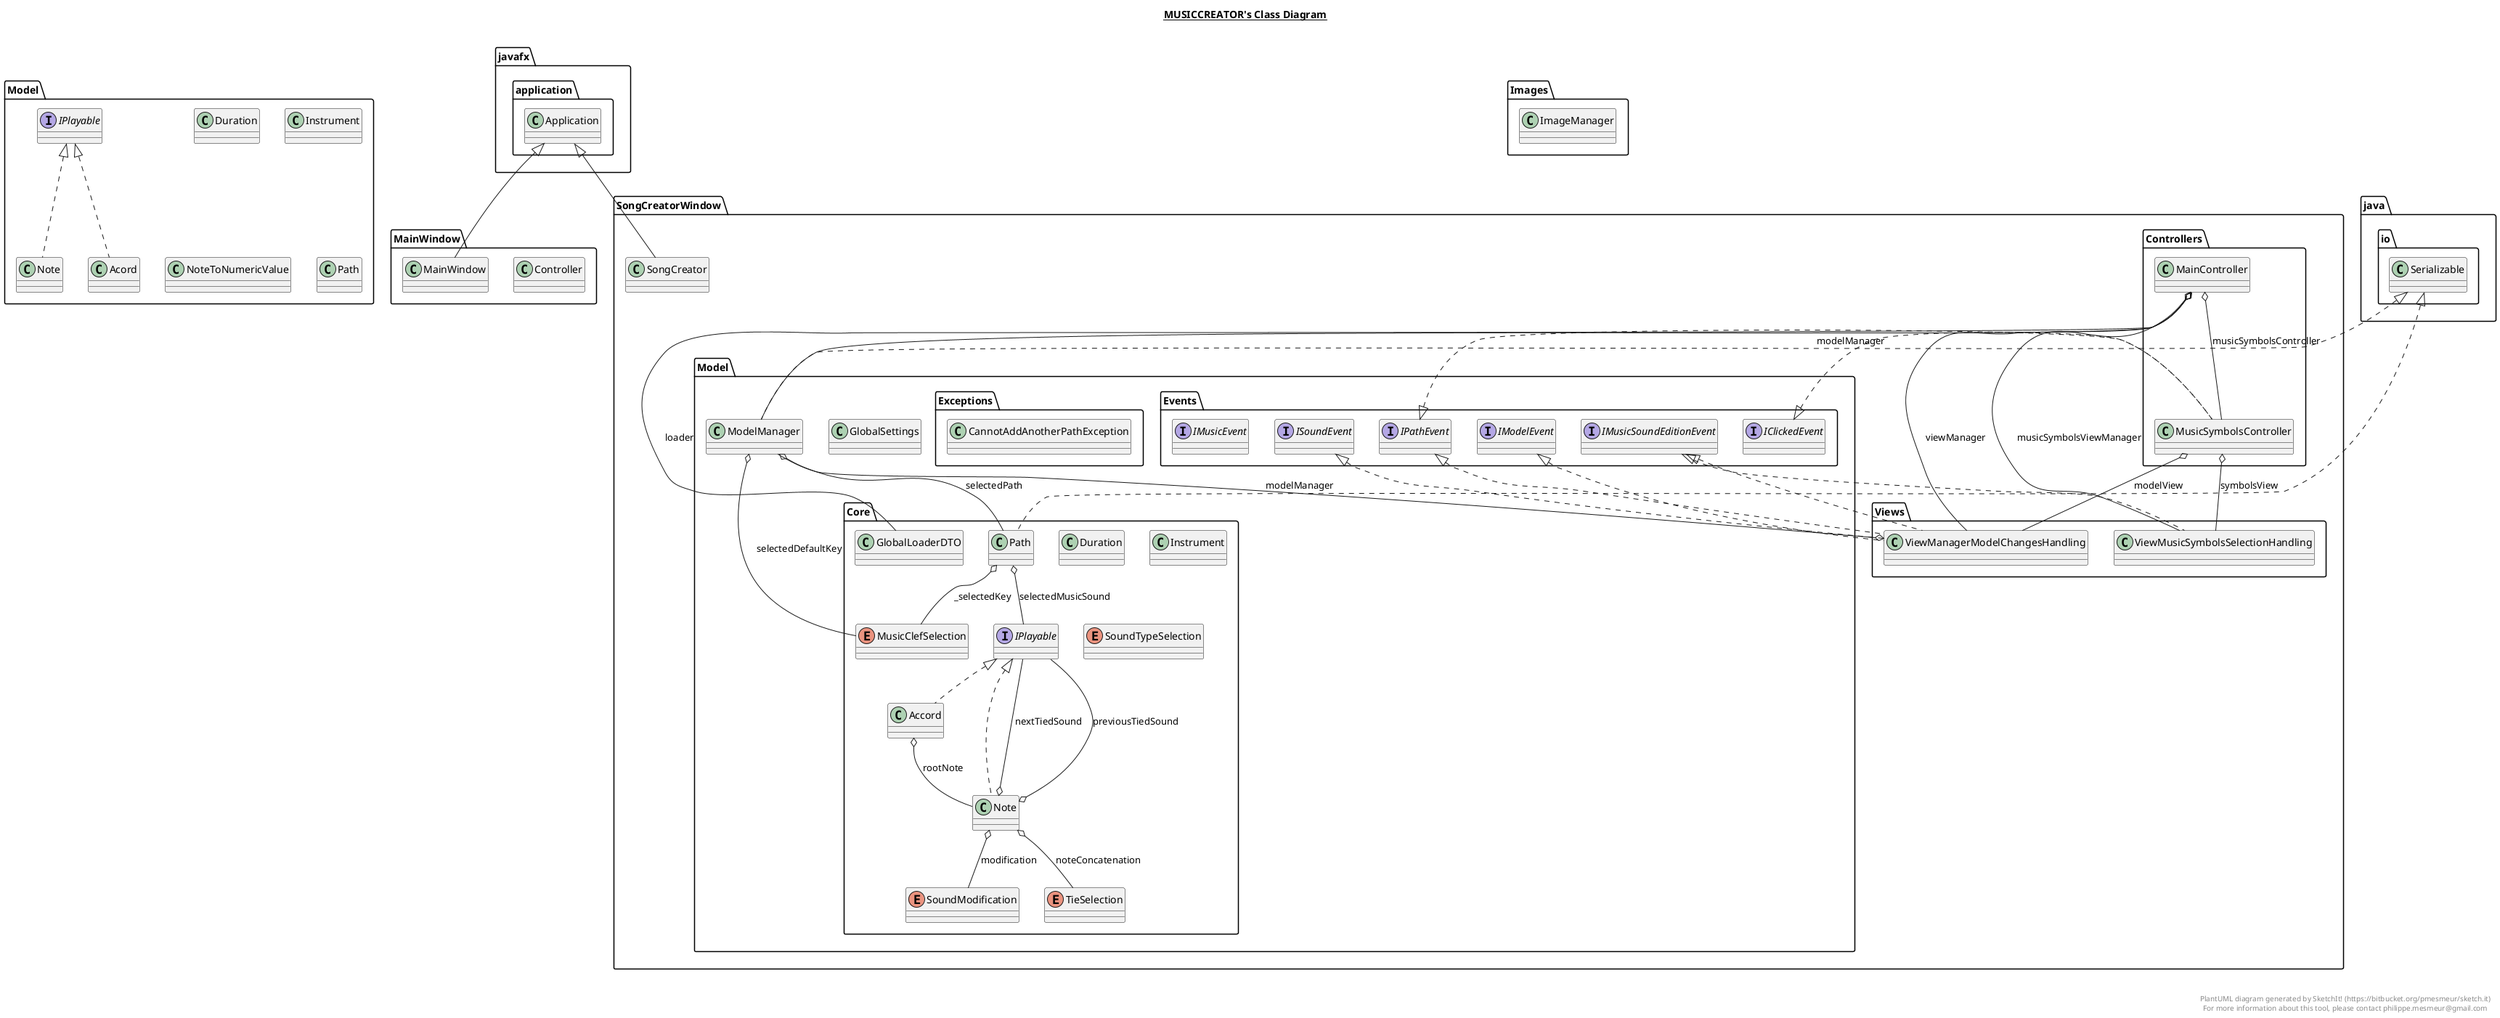 @startuml

title __MUSICCREATOR's Class Diagram__\n

  namespace Images {
    class Images.ImageManager {
    }
  }
  

  namespace MainWindow {
    class MainWindow.Controller {
    }
  }
  

  namespace MainWindow {
    class MainWindow.MainWindow {
    }
  }
  

  namespace MainWindow {
    class MainWindow.MainWindow {
    }
  }
  

  namespace Model {
    class Model.Acord {
    }
  }
  

  namespace Model {
    class Model.Duration {
    }
  }
  

  namespace Model {
    interface Model.IPlayable {
    }
  }
  

  namespace Model {
    class Model.Instrument {
    }
  }
  

  namespace Model {
    class Model.Note {
    }
  }
  

  namespace Model {
    class Model.NoteToNumericValue {
    }
  }
  

  namespace Model {
    class Model.Path {
    }
  }
  

  namespace SongCreatorWindow {
    namespace Controllers {
      class SongCreatorWindow.Controllers.MainController {
      }
    }
  }
  

  namespace SongCreatorWindow {
    namespace Controllers {
      class SongCreatorWindow.Controllers.MusicSymbolsController {
      }
    }
  }
  

  namespace SongCreatorWindow {
    namespace Model {
      namespace Core {
        class SongCreatorWindow.Model.Core.Accord {
        }
      }
    }
  }
  

  namespace SongCreatorWindow {
    namespace Model {
      namespace Core {
        class SongCreatorWindow.Model.Core.Duration {
        }
      }
    }
  }
  

  namespace SongCreatorWindow {
    namespace Model {
      namespace Core {
        class SongCreatorWindow.Model.Core.GlobalLoaderDTO {
        }
      }
    }
  }
  

  namespace SongCreatorWindow {
    namespace Model {
      namespace Core {
        interface SongCreatorWindow.Model.Core.IPlayable {
        }
      }
    }
  }
  

  namespace SongCreatorWindow {
    namespace Model {
      namespace Core {
        class SongCreatorWindow.Model.Core.Instrument {
        }
      }
    }
  }
  

  namespace SongCreatorWindow {
    namespace Model {
      namespace Core {
        enum MusicClefSelection {
        }
      }
    }
  }
  

  namespace SongCreatorWindow {
    namespace Model {
      namespace Core {
        class SongCreatorWindow.Model.Core.Note {
        }
      }
    }
  }
  

  namespace SongCreatorWindow {
    namespace Model {
      namespace Core {
        class SongCreatorWindow.Model.Core.Path {
        }
      }
    }
  }
  

  namespace SongCreatorWindow {
    namespace Model {
      namespace Core {
        enum SoundModification {
        }
      }
    }
  }
  

  namespace SongCreatorWindow {
    namespace Model {
      namespace Core {
        enum SoundTypeSelection {
        }
      }
    }
  }
  

  namespace SongCreatorWindow {
    namespace Model {
      namespace Core {
        enum TieSelection {
        }
      }
    }
  }
  

  namespace SongCreatorWindow {
    namespace Model {
      namespace Events {
        interface SongCreatorWindow.Model.Events.IClickedEvent {
        }
      }
    }
  }
  

  namespace SongCreatorWindow {
    namespace Model {
      namespace Events {
        interface SongCreatorWindow.Model.Events.IModelEvent {
        }
      }
    }
  }
  

  namespace SongCreatorWindow {
    namespace Model {
      namespace Events {
        interface SongCreatorWindow.Model.Events.IMusicEvent {
        }
      }
    }
  }
  

  namespace SongCreatorWindow {
    namespace Model {
      namespace Events {
        interface SongCreatorWindow.Model.Events.IMusicSoundEditionEvent {
        }
      }
    }
  }
  

  namespace SongCreatorWindow {
    namespace Model {
      namespace Events {
        interface SongCreatorWindow.Model.Events.IPathEvent {
        }
      }
    }
  }
  

  namespace SongCreatorWindow {
    namespace Model {
      namespace Events {
        interface SongCreatorWindow.Model.Events.ISoundEvent {
        }
      }
    }
  }
  

  namespace SongCreatorWindow {
    namespace Model {
      namespace Exceptions {
        class SongCreatorWindow.Model.Exceptions.CannotAddAnotherPathException {
        }
      }
    }
  }
  

  namespace SongCreatorWindow {
    namespace Model {
      class SongCreatorWindow.Model.GlobalSettings {
      }
    }
  }
  

  namespace SongCreatorWindow {
    namespace Model {
      class SongCreatorWindow.Model.ModelManager {
      }
    }
  }
  

  namespace SongCreatorWindow {
    class SongCreatorWindow.SongCreator {
    }
  }
  

  namespace SongCreatorWindow {
    namespace Views {
      class SongCreatorWindow.Views.ViewManagerModelChangesHandling {
      }
    }
  }
  

  namespace SongCreatorWindow {
    namespace Views {
      class SongCreatorWindow.Views.ViewMusicSymbolsSelectionHandling {
      }
    }
  }
  

  MainWindow.MainWindow -up-|> javafx.application.Application
  Model.Acord .up.|> Model.IPlayable
  Model.Note .up.|> Model.IPlayable
  SongCreatorWindow.Controllers.MainController o-- SongCreatorWindow.Model.Core.GlobalLoaderDTO : loader
  SongCreatorWindow.Controllers.MainController o-- SongCreatorWindow.Model.ModelManager : modelManager
  SongCreatorWindow.Controllers.MainController o-- SongCreatorWindow.Controllers.MusicSymbolsController : musicSymbolsController
  SongCreatorWindow.Controllers.MainController o-- SongCreatorWindow.Views.ViewMusicSymbolsSelectionHandling : musicSymbolsViewManager
  SongCreatorWindow.Controllers.MainController o-- SongCreatorWindow.Views.ViewManagerModelChangesHandling : viewManager
  SongCreatorWindow.Controllers.MusicSymbolsController .up.|> SongCreatorWindow.Model.Events.IClickedEvent
  SongCreatorWindow.Controllers.MusicSymbolsController .up.|> SongCreatorWindow.Model.Events.IPathEvent
  SongCreatorWindow.Controllers.MusicSymbolsController o-- SongCreatorWindow.Views.ViewManagerModelChangesHandling : modelView
  SongCreatorWindow.Controllers.MusicSymbolsController o-- SongCreatorWindow.Views.ViewMusicSymbolsSelectionHandling : symbolsView
  SongCreatorWindow.Model.Core.Accord .up.|> SongCreatorWindow.Model.Core.IPlayable
  SongCreatorWindow.Model.Core.Accord o-- SongCreatorWindow.Model.Core.Note : rootNote
  SongCreatorWindow.Model.Core.Note .up.|> SongCreatorWindow.Model.Core.IPlayable
  SongCreatorWindow.Model.Core.Note o-- SongCreatorWindow.Model.Core.SoundModification : modification
  SongCreatorWindow.Model.Core.Note o-- SongCreatorWindow.Model.Core.IPlayable : nextTiedSound
  SongCreatorWindow.Model.Core.Note o-- SongCreatorWindow.Model.Core.TieSelection : noteConcatenation
  SongCreatorWindow.Model.Core.Note o-- SongCreatorWindow.Model.Core.IPlayable : previousTiedSound
  SongCreatorWindow.Model.Core.Path .up.|> java.io.Serializable
  SongCreatorWindow.Model.Core.Path o-- SongCreatorWindow.Model.Core.MusicClefSelection : _selectedKey
  SongCreatorWindow.Model.Core.Path o-- SongCreatorWindow.Model.Core.IPlayable : selectedMusicSound
  SongCreatorWindow.Model.ModelManager .up.|> java.io.Serializable
  SongCreatorWindow.Model.ModelManager o-- SongCreatorWindow.Model.Core.MusicClefSelection : selectedDefaultKey
  SongCreatorWindow.Model.ModelManager o-- SongCreatorWindow.Model.Core.Path : selectedPath
  SongCreatorWindow.SongCreator -up-|> javafx.application.Application
  SongCreatorWindow.Views.ViewManagerModelChangesHandling .up.|> SongCreatorWindow.Model.Events.IModelEvent
  SongCreatorWindow.Views.ViewManagerModelChangesHandling .up.|> SongCreatorWindow.Model.Events.IMusicSoundEditionEvent
  SongCreatorWindow.Views.ViewManagerModelChangesHandling .up.|> SongCreatorWindow.Model.Events.IPathEvent
  SongCreatorWindow.Views.ViewManagerModelChangesHandling .up.|> SongCreatorWindow.Model.Events.ISoundEvent
  SongCreatorWindow.Views.ViewManagerModelChangesHandling o-- SongCreatorWindow.Model.ModelManager : modelManager
  SongCreatorWindow.Views.ViewMusicSymbolsSelectionHandling .up.|> SongCreatorWindow.Model.Events.IMusicSoundEditionEvent


right footer


PlantUML diagram generated by SketchIt! (https://bitbucket.org/pmesmeur/sketch.it)
For more information about this tool, please contact philippe.mesmeur@gmail.com
endfooter

@enduml
